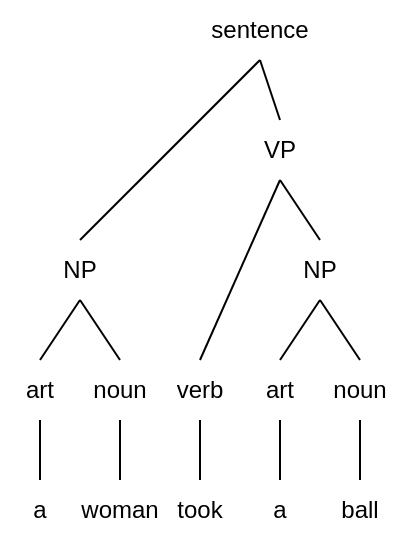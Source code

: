 <mxfile version="16.5.2" type="device"><diagram id="_zHYkpfvwAWn_asyx_K_" name="Page-1"><mxGraphModel dx="654" dy="430" grid="1" gridSize="10" guides="1" tooltips="1" connect="1" arrows="1" fold="1" page="1" pageScale="1" pageWidth="200" pageHeight="100" math="0" shadow="0"><root><mxCell id="0"/><mxCell id="1" parent="0"/><mxCell id="6qUYi2nqsiei1sbixXzf-4" style="rounded=0;orthogonalLoop=1;jettySize=auto;html=1;exitX=0.5;exitY=1;exitDx=0;exitDy=0;entryX=0.5;entryY=0;entryDx=0;entryDy=0;endArrow=none;endFill=0;" parent="1" source="6qUYi2nqsiei1sbixXzf-1" target="6qUYi2nqsiei1sbixXzf-2" edge="1"><mxGeometry relative="1" as="geometry"/></mxCell><mxCell id="6qUYi2nqsiei1sbixXzf-1" value="sentence" style="text;html=1;strokeColor=none;fillColor=none;align=center;verticalAlign=middle;whiteSpace=wrap;rounded=0;" parent="1" vertex="1"><mxGeometry x="100" width="60" height="30" as="geometry"/></mxCell><mxCell id="6qUYi2nqsiei1sbixXzf-19" style="edgeStyle=none;rounded=0;orthogonalLoop=1;jettySize=auto;html=1;exitX=0.5;exitY=1;exitDx=0;exitDy=0;entryX=0.5;entryY=0;entryDx=0;entryDy=0;endArrow=none;endFill=0;" parent="1" source="6qUYi2nqsiei1sbixXzf-2" target="6qUYi2nqsiei1sbixXzf-17" edge="1"><mxGeometry relative="1" as="geometry"/></mxCell><mxCell id="6qUYi2nqsiei1sbixXzf-2" value="VP" style="text;html=1;strokeColor=none;fillColor=none;align=center;verticalAlign=middle;whiteSpace=wrap;rounded=0;" parent="1" vertex="1"><mxGeometry x="120" y="60" width="40" height="30" as="geometry"/></mxCell><mxCell id="6qUYi2nqsiei1sbixXzf-23" style="edgeStyle=none;rounded=0;orthogonalLoop=1;jettySize=auto;html=1;exitX=0.5;exitY=0;exitDx=0;exitDy=0;entryX=0.5;entryY=1;entryDx=0;entryDy=0;endArrow=none;endFill=0;" parent="1" source="6qUYi2nqsiei1sbixXzf-6" target="6qUYi2nqsiei1sbixXzf-11" edge="1"><mxGeometry relative="1" as="geometry"/></mxCell><mxCell id="6qUYi2nqsiei1sbixXzf-6" value="a" style="text;html=1;strokeColor=none;fillColor=none;align=center;verticalAlign=middle;whiteSpace=wrap;rounded=0;" parent="1" vertex="1"><mxGeometry y="240" width="40" height="30" as="geometry"/></mxCell><mxCell id="6qUYi2nqsiei1sbixXzf-7" value="woman" style="text;html=1;strokeColor=none;fillColor=none;align=center;verticalAlign=middle;whiteSpace=wrap;rounded=0;" parent="1" vertex="1"><mxGeometry x="40" y="240" width="40" height="30" as="geometry"/></mxCell><mxCell id="6qUYi2nqsiei1sbixXzf-8" value="took" style="text;html=1;strokeColor=none;fillColor=none;align=center;verticalAlign=middle;whiteSpace=wrap;rounded=0;" parent="1" vertex="1"><mxGeometry x="80" y="240" width="40" height="30" as="geometry"/></mxCell><mxCell id="6qUYi2nqsiei1sbixXzf-9" value="a" style="text;html=1;strokeColor=none;fillColor=none;align=center;verticalAlign=middle;whiteSpace=wrap;rounded=0;" parent="1" vertex="1"><mxGeometry x="120" y="240" width="40" height="30" as="geometry"/></mxCell><mxCell id="6qUYi2nqsiei1sbixXzf-27" style="edgeStyle=none;rounded=0;orthogonalLoop=1;jettySize=auto;html=1;exitX=0.5;exitY=0;exitDx=0;exitDy=0;entryX=0.5;entryY=1;entryDx=0;entryDy=0;endArrow=none;endFill=0;" parent="1" source="6qUYi2nqsiei1sbixXzf-10" target="6qUYi2nqsiei1sbixXzf-15" edge="1"><mxGeometry relative="1" as="geometry"/></mxCell><mxCell id="6qUYi2nqsiei1sbixXzf-10" value="ball" style="text;html=1;strokeColor=none;fillColor=none;align=center;verticalAlign=middle;whiteSpace=wrap;rounded=0;" parent="1" vertex="1"><mxGeometry x="160" y="240" width="40" height="30" as="geometry"/></mxCell><mxCell id="6qUYi2nqsiei1sbixXzf-21" style="edgeStyle=none;rounded=0;orthogonalLoop=1;jettySize=auto;html=1;exitX=0.5;exitY=0;exitDx=0;exitDy=0;entryX=0.5;entryY=1;entryDx=0;entryDy=0;endArrow=none;endFill=0;" parent="1" source="6qUYi2nqsiei1sbixXzf-11" target="6qUYi2nqsiei1sbixXzf-16" edge="1"><mxGeometry relative="1" as="geometry"/></mxCell><mxCell id="6qUYi2nqsiei1sbixXzf-11" value="art" style="text;html=1;strokeColor=none;fillColor=none;align=center;verticalAlign=middle;whiteSpace=wrap;rounded=0;" parent="1" vertex="1"><mxGeometry y="180" width="40" height="30" as="geometry"/></mxCell><mxCell id="6qUYi2nqsiei1sbixXzf-22" style="edgeStyle=none;rounded=0;orthogonalLoop=1;jettySize=auto;html=1;exitX=0.5;exitY=0;exitDx=0;exitDy=0;entryX=0.5;entryY=1;entryDx=0;entryDy=0;endArrow=none;endFill=0;" parent="1" source="6qUYi2nqsiei1sbixXzf-12" target="6qUYi2nqsiei1sbixXzf-16" edge="1"><mxGeometry relative="1" as="geometry"/></mxCell><mxCell id="6qUYi2nqsiei1sbixXzf-24" style="edgeStyle=none;rounded=0;orthogonalLoop=1;jettySize=auto;html=1;exitX=0.5;exitY=1;exitDx=0;exitDy=0;entryX=0.5;entryY=0;entryDx=0;entryDy=0;endArrow=none;endFill=0;" parent="1" source="6qUYi2nqsiei1sbixXzf-12" target="6qUYi2nqsiei1sbixXzf-7" edge="1"><mxGeometry relative="1" as="geometry"/></mxCell><mxCell id="6qUYi2nqsiei1sbixXzf-12" value="noun" style="text;html=1;strokeColor=none;fillColor=none;align=center;verticalAlign=middle;whiteSpace=wrap;rounded=0;" parent="1" vertex="1"><mxGeometry x="40" y="180" width="40" height="30" as="geometry"/></mxCell><mxCell id="6qUYi2nqsiei1sbixXzf-20" style="edgeStyle=none;rounded=0;orthogonalLoop=1;jettySize=auto;html=1;exitX=0.5;exitY=0;exitDx=0;exitDy=0;entryX=0.5;entryY=1;entryDx=0;entryDy=0;endArrow=none;endFill=0;" parent="1" source="6qUYi2nqsiei1sbixXzf-13" target="6qUYi2nqsiei1sbixXzf-2" edge="1"><mxGeometry relative="1" as="geometry"/></mxCell><mxCell id="6qUYi2nqsiei1sbixXzf-25" style="edgeStyle=none;rounded=0;orthogonalLoop=1;jettySize=auto;html=1;exitX=0.5;exitY=1;exitDx=0;exitDy=0;entryX=0.5;entryY=0;entryDx=0;entryDy=0;endArrow=none;endFill=0;" parent="1" source="6qUYi2nqsiei1sbixXzf-13" target="6qUYi2nqsiei1sbixXzf-8" edge="1"><mxGeometry relative="1" as="geometry"/></mxCell><mxCell id="6qUYi2nqsiei1sbixXzf-13" value="verb" style="text;html=1;strokeColor=none;fillColor=none;align=center;verticalAlign=middle;whiteSpace=wrap;rounded=0;" parent="1" vertex="1"><mxGeometry x="80" y="180" width="40" height="30" as="geometry"/></mxCell><mxCell id="6qUYi2nqsiei1sbixXzf-26" style="edgeStyle=none;rounded=0;orthogonalLoop=1;jettySize=auto;html=1;exitX=0.5;exitY=1;exitDx=0;exitDy=0;entryX=0.5;entryY=0;entryDx=0;entryDy=0;endArrow=none;endFill=0;" parent="1" source="6qUYi2nqsiei1sbixXzf-14" target="6qUYi2nqsiei1sbixXzf-9" edge="1"><mxGeometry relative="1" as="geometry"/></mxCell><mxCell id="6qUYi2nqsiei1sbixXzf-29" style="edgeStyle=none;rounded=0;orthogonalLoop=1;jettySize=auto;html=1;exitX=0.5;exitY=0;exitDx=0;exitDy=0;endArrow=none;endFill=0;entryX=0.5;entryY=1;entryDx=0;entryDy=0;" parent="1" source="6qUYi2nqsiei1sbixXzf-14" target="6qUYi2nqsiei1sbixXzf-17" edge="1"><mxGeometry relative="1" as="geometry"><mxPoint x="160" y="160" as="targetPoint"/></mxGeometry></mxCell><mxCell id="6qUYi2nqsiei1sbixXzf-14" value="art" style="text;html=1;strokeColor=none;fillColor=none;align=center;verticalAlign=middle;whiteSpace=wrap;rounded=0;" parent="1" vertex="1"><mxGeometry x="120" y="180" width="40" height="30" as="geometry"/></mxCell><mxCell id="6qUYi2nqsiei1sbixXzf-28" style="edgeStyle=none;rounded=0;orthogonalLoop=1;jettySize=auto;html=1;exitX=0.5;exitY=0;exitDx=0;exitDy=0;entryX=0.5;entryY=1;entryDx=0;entryDy=0;endArrow=none;endFill=0;" parent="1" source="6qUYi2nqsiei1sbixXzf-15" target="6qUYi2nqsiei1sbixXzf-17" edge="1"><mxGeometry relative="1" as="geometry"/></mxCell><mxCell id="6qUYi2nqsiei1sbixXzf-15" value="noun" style="text;html=1;strokeColor=none;fillColor=none;align=center;verticalAlign=middle;whiteSpace=wrap;rounded=0;" parent="1" vertex="1"><mxGeometry x="160" y="180" width="40" height="30" as="geometry"/></mxCell><mxCell id="6qUYi2nqsiei1sbixXzf-16" value="NP" style="text;html=1;strokeColor=none;fillColor=none;align=center;verticalAlign=middle;whiteSpace=wrap;rounded=0;" parent="1" vertex="1"><mxGeometry x="20" y="120" width="40" height="30" as="geometry"/></mxCell><mxCell id="6qUYi2nqsiei1sbixXzf-17" value="NP" style="text;html=1;strokeColor=none;fillColor=none;align=center;verticalAlign=middle;whiteSpace=wrap;rounded=0;" parent="1" vertex="1"><mxGeometry x="140" y="120" width="40" height="30" as="geometry"/></mxCell><mxCell id="6qUYi2nqsiei1sbixXzf-18" style="rounded=0;orthogonalLoop=1;jettySize=auto;html=1;exitX=0.5;exitY=1;exitDx=0;exitDy=0;entryX=0.5;entryY=0;entryDx=0;entryDy=0;endArrow=none;endFill=0;" parent="1" source="6qUYi2nqsiei1sbixXzf-1" target="6qUYi2nqsiei1sbixXzf-16" edge="1"><mxGeometry relative="1" as="geometry"><mxPoint x="140" y="60" as="sourcePoint"/><mxPoint x="150" y="80" as="targetPoint"/></mxGeometry></mxCell></root></mxGraphModel></diagram></mxfile>